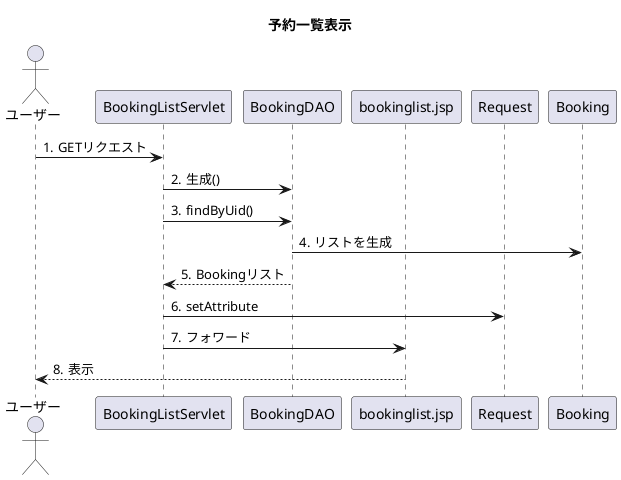 @startuml
title 予約一覧表示
actor ユーザー
participant BookingListServlet
participant BookingDAO
participant bookinglist.jsp
participant Request

autonumber "#."

ユーザー->BookingListServlet:GETリクエスト
BookingListServlet->BookingDAO:生成()
BookingListServlet->BookingDAO:findByUid()
BookingDAO->Booking:リストを生成
BookingDAO-->BookingListServlet:Bookingリスト
BookingListServlet->Request:setAttribute
BookingListServlet->bookinglist.jsp:フォワード
bookinglist.jsp-->ユーザー:表示

@enduml